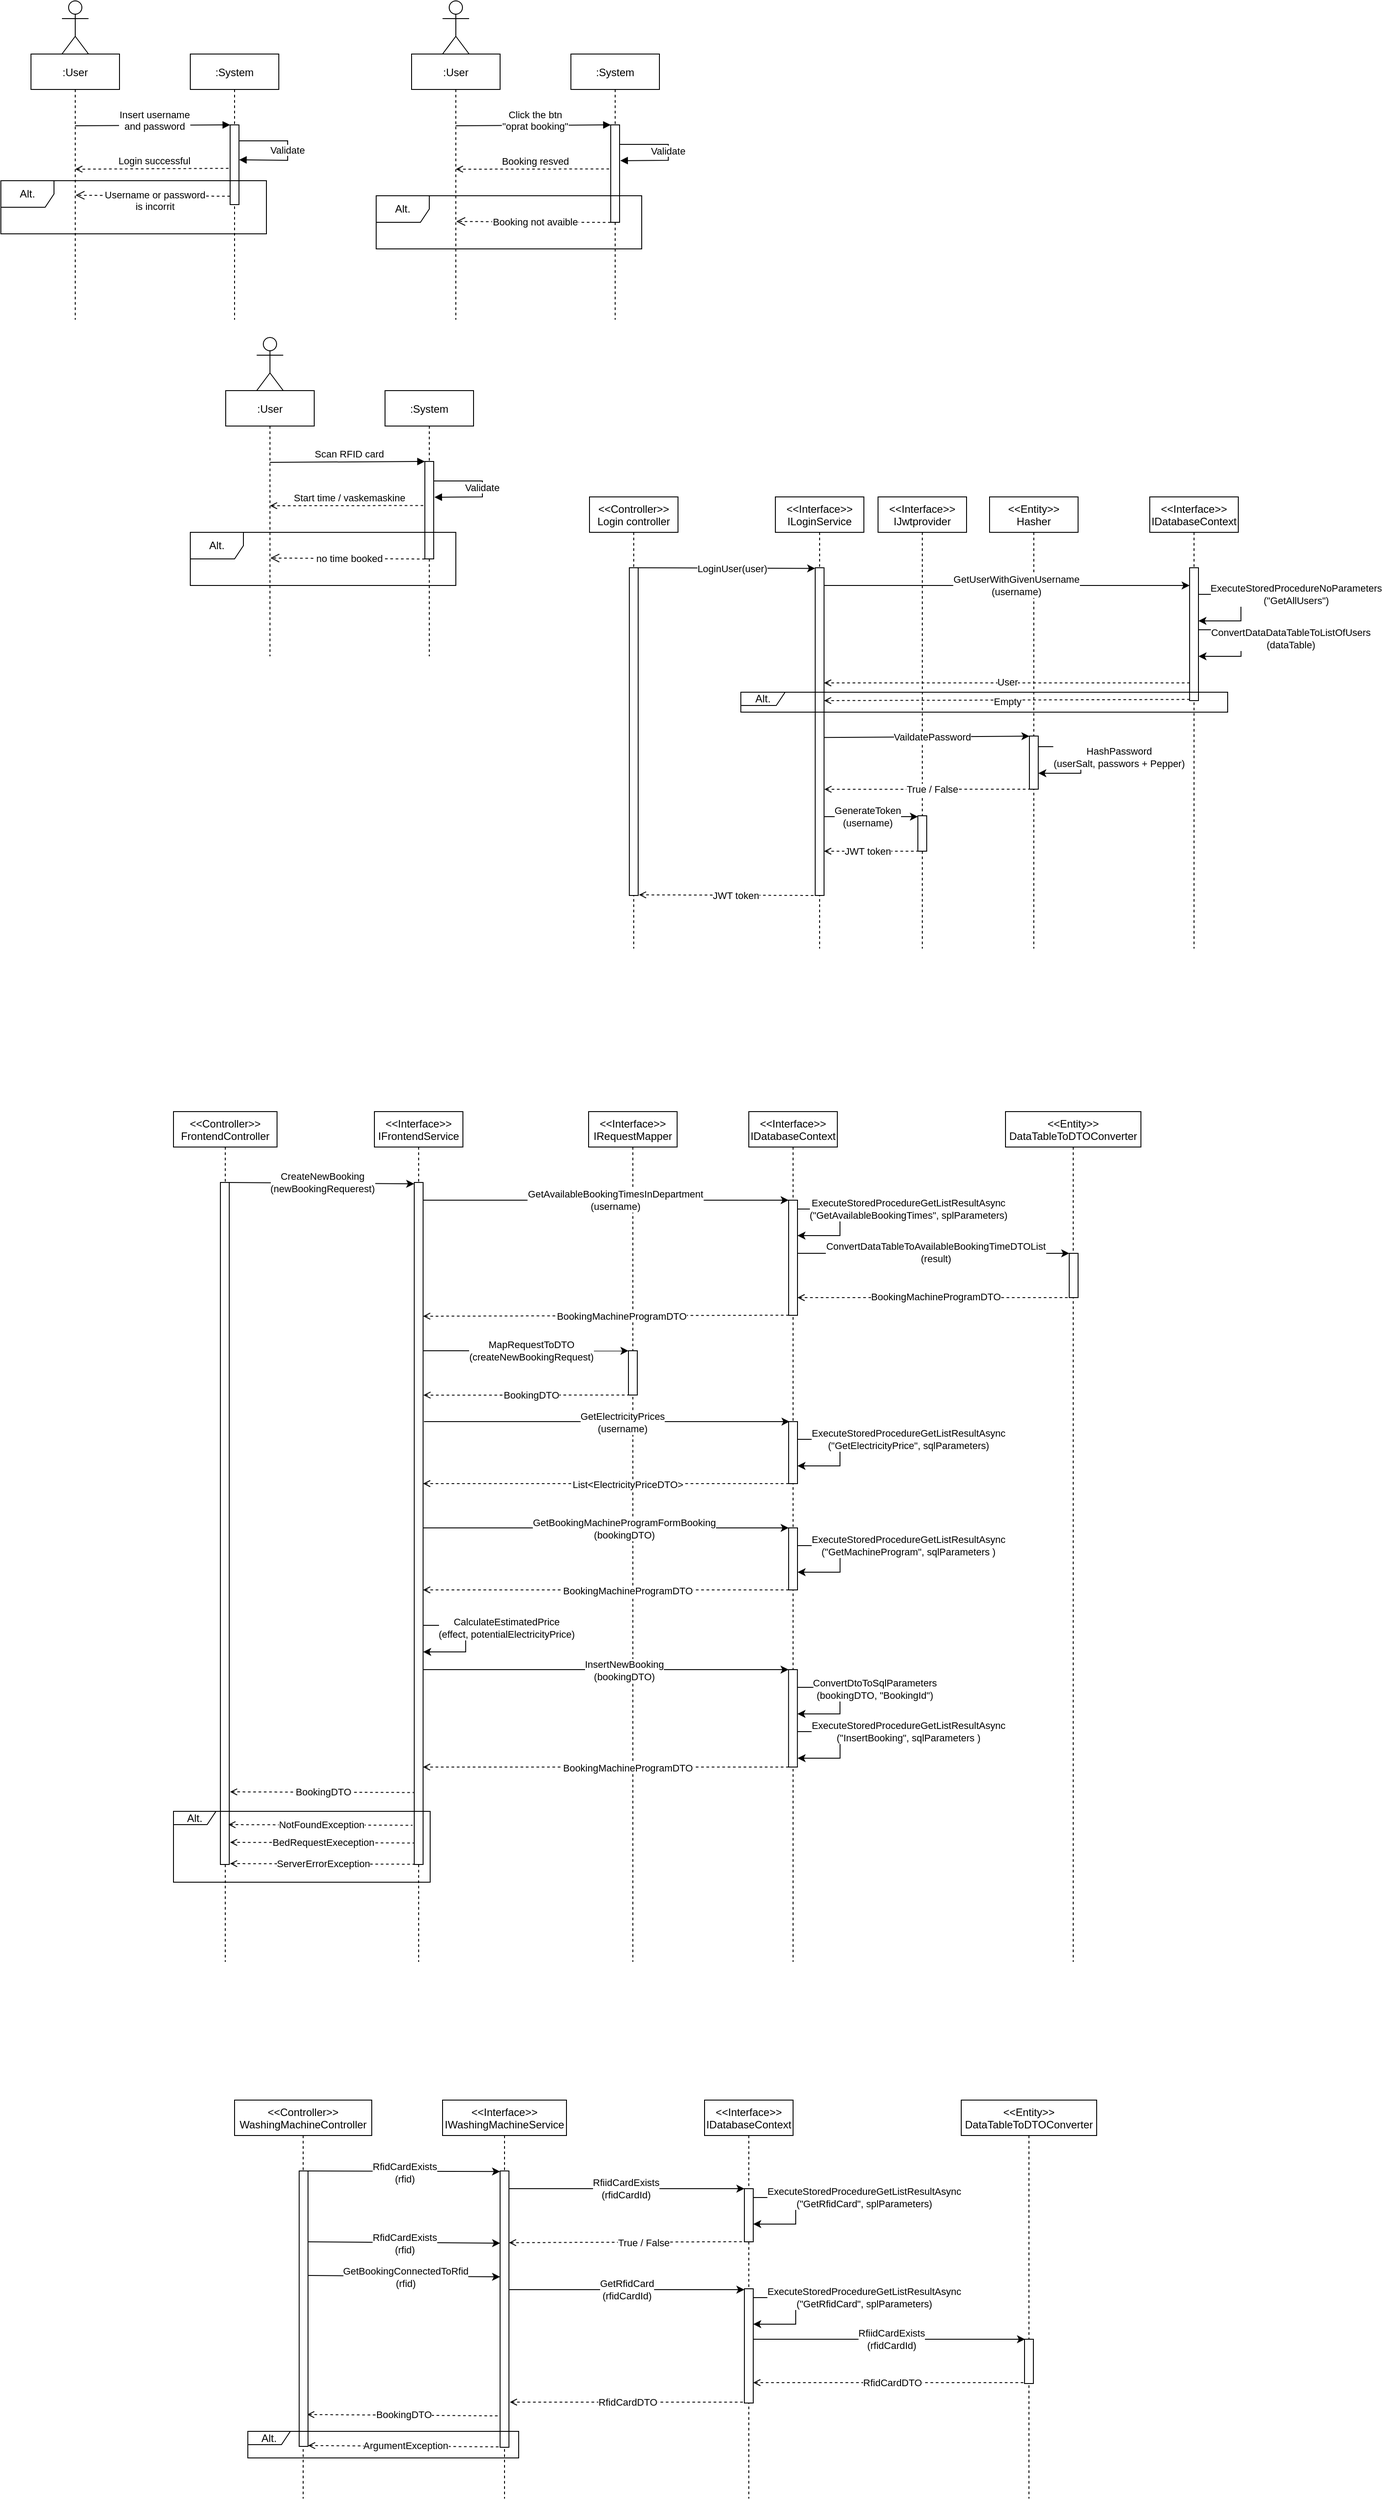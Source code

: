 <mxfile version="20.8.16" type="device"><diagram id="kgpKYQtTHZ0yAKxKKP6v" name="Page-1"><mxGraphModel dx="13827" dy="8033" grid="1" gridSize="10" guides="1" tooltips="1" connect="1" arrows="1" fold="1" page="1" pageScale="1" pageWidth="1654" pageHeight="1169" math="0" shadow="0"><root><mxCell id="0"/><mxCell id="1" parent="0"/><mxCell id="Wqs8DyaRIm2Q_rTAryH2-77" value="&lt;&lt;Interface&gt;&gt;&#10;IJwtprovider" style="shape=umlLifeline;perimeter=lifelinePerimeter;container=1;collapsible=0;recursiveResize=0;rounded=0;shadow=0;strokeWidth=1;" parent="1" vertex="1"><mxGeometry x="1077" y="580" width="100" height="510" as="geometry"/></mxCell><mxCell id="Wqs8DyaRIm2Q_rTAryH2-78" value="" style="points=[];perimeter=orthogonalPerimeter;rounded=0;shadow=0;strokeWidth=1;" parent="Wqs8DyaRIm2Q_rTAryH2-77" vertex="1"><mxGeometry x="45" y="360" width="10" height="40" as="geometry"/></mxCell><mxCell id="Wqs8DyaRIm2Q_rTAryH2-83" value="" style="endArrow=none;html=1;rounded=0;endFill=0;startArrow=open;startFill=0;strokeColor=default;dashed=1;" parent="Wqs8DyaRIm2Q_rTAryH2-77" edge="1"><mxGeometry width="50" height="50" relative="1" as="geometry"><mxPoint x="-61" y="400" as="sourcePoint"/><mxPoint x="45" y="400" as="targetPoint"/></mxGeometry></mxCell><mxCell id="Wqs8DyaRIm2Q_rTAryH2-84" value="JWT token" style="edgeLabel;html=1;align=center;verticalAlign=middle;resizable=0;points=[];" parent="Wqs8DyaRIm2Q_rTAryH2-83" vertex="1" connectable="0"><mxGeometry x="0.15" y="-1" relative="1" as="geometry"><mxPoint x="-12" y="-1" as="offset"/></mxGeometry></mxCell><mxCell id="Wqs8DyaRIm2Q_rTAryH2-63" value="&lt;&lt;Entity&gt;&gt;&#10;Hasher" style="shape=umlLifeline;perimeter=lifelinePerimeter;container=1;collapsible=0;recursiveResize=0;rounded=0;shadow=0;strokeWidth=1;" parent="1" vertex="1"><mxGeometry x="1203" y="580" width="100" height="510" as="geometry"/></mxCell><mxCell id="Wqs8DyaRIm2Q_rTAryH2-64" value="" style="points=[];perimeter=orthogonalPerimeter;rounded=0;shadow=0;strokeWidth=1;" parent="Wqs8DyaRIm2Q_rTAryH2-63" vertex="1"><mxGeometry x="45" y="270" width="10" height="60" as="geometry"/></mxCell><mxCell id="Wqs8DyaRIm2Q_rTAryH2-67" value="" style="endArrow=classic;html=1;rounded=0;exitX=0.182;exitY=0;exitDx=0;exitDy=0;exitPerimeter=0;" parent="Wqs8DyaRIm2Q_rTAryH2-63" edge="1"><mxGeometry width="50" height="50" relative="1" as="geometry"><mxPoint x="55" y="282.0" as="sourcePoint"/><mxPoint x="55.11" y="312.0" as="targetPoint"/><Array as="points"><mxPoint x="103.11" y="282"/><mxPoint x="103.11" y="312"/></Array></mxGeometry></mxCell><mxCell id="Wqs8DyaRIm2Q_rTAryH2-68" value="HashPassword&lt;br&gt;(userSalt, passwors + Pepper)" style="edgeLabel;html=1;align=center;verticalAlign=middle;resizable=0;points=[];" parent="Wqs8DyaRIm2Q_rTAryH2-67" vertex="1" connectable="0"><mxGeometry x="0.15" y="-1" relative="1" as="geometry"><mxPoint x="44" y="-13" as="offset"/></mxGeometry></mxCell><mxCell id="Wqs8DyaRIm2Q_rTAryH2-71" value="" style="endArrow=none;html=1;rounded=0;endFill=0;dashed=1;startArrow=open;startFill=0;exitX=1.036;exitY=0.676;exitDx=0;exitDy=0;exitPerimeter=0;" parent="Wqs8DyaRIm2Q_rTAryH2-63" source="Wqs8DyaRIm2Q_rTAryH2-37" edge="1"><mxGeometry width="50" height="50" relative="1" as="geometry"><mxPoint x="-181" y="330" as="sourcePoint"/><mxPoint x="45" y="330" as="targetPoint"/></mxGeometry></mxCell><mxCell id="Wqs8DyaRIm2Q_rTAryH2-72" value="True / False" style="edgeLabel;html=1;align=center;verticalAlign=middle;resizable=0;points=[];" parent="Wqs8DyaRIm2Q_rTAryH2-71" vertex="1" connectable="0"><mxGeometry x="0.15" y="-1" relative="1" as="geometry"><mxPoint x="-12" y="-1" as="offset"/></mxGeometry></mxCell><mxCell id="3nuBFxr9cyL0pnOWT2aG-1" value=":User" style="shape=umlLifeline;perimeter=lifelinePerimeter;container=1;collapsible=0;recursiveResize=0;rounded=0;shadow=0;strokeWidth=1;" parent="1" vertex="1"><mxGeometry x="120" y="80" width="100" height="300" as="geometry"/></mxCell><mxCell id="3nuBFxr9cyL0pnOWT2aG-5" value=":System" style="shape=umlLifeline;perimeter=lifelinePerimeter;container=1;collapsible=0;recursiveResize=0;rounded=0;shadow=0;strokeWidth=1;" parent="1" vertex="1"><mxGeometry x="300" y="80" width="100" height="300" as="geometry"/></mxCell><mxCell id="3nuBFxr9cyL0pnOWT2aG-6" value="" style="points=[];perimeter=orthogonalPerimeter;rounded=0;shadow=0;strokeWidth=1;" parent="3nuBFxr9cyL0pnOWT2aG-5" vertex="1"><mxGeometry x="45" y="80" width="10" height="90" as="geometry"/></mxCell><mxCell id="Wqs8DyaRIm2Q_rTAryH2-3" value="Validate" style="verticalAlign=bottom;endArrow=block;entryX=1.012;entryY=0.438;shadow=0;strokeWidth=1;exitX=1;exitY=0.2;exitDx=0;exitDy=0;exitPerimeter=0;align=center;entryDx=0;entryDy=0;entryPerimeter=0;rounded=0;" parent="3nuBFxr9cyL0pnOWT2aG-5" source="3nuBFxr9cyL0pnOWT2aG-6" target="3nuBFxr9cyL0pnOWT2aG-6" edge="1"><mxGeometry x="0.126" relative="1" as="geometry"><mxPoint x="70.0" y="101" as="sourcePoint"/><mxPoint x="245.2" y="100.0" as="targetPoint"/><mxPoint as="offset"/><Array as="points"><mxPoint x="110" y="98"/><mxPoint x="110" y="120"/></Array></mxGeometry></mxCell><mxCell id="3nuBFxr9cyL0pnOWT2aG-7" value="Username or password &#10;is incorrit" style="verticalAlign=bottom;endArrow=open;dashed=1;endSize=8;exitX=-0.011;exitY=1.008;shadow=0;strokeWidth=1;exitDx=0;exitDy=0;exitPerimeter=0;entryX=0.504;entryY=0.498;entryDx=0;entryDy=0;entryPerimeter=0;" parent="1" edge="1"><mxGeometry x="-0.029" y="21" relative="1" as="geometry"><mxPoint x="170.4" y="239.4" as="targetPoint"/><mxPoint x="344.89" y="240.56" as="sourcePoint"/><mxPoint as="offset"/></mxGeometry></mxCell><mxCell id="3nuBFxr9cyL0pnOWT2aG-8" value="Insert username &#10;and password" style="verticalAlign=bottom;endArrow=block;entryX=0;entryY=0;shadow=0;strokeWidth=1;exitX=0.498;exitY=0.27;exitDx=0;exitDy=0;exitPerimeter=0;align=center;" parent="1" edge="1"><mxGeometry x="0.029" y="-10" relative="1" as="geometry"><mxPoint x="169.8" y="161" as="sourcePoint"/><mxPoint x="345" y="160.0" as="targetPoint"/><mxPoint as="offset"/></mxGeometry></mxCell><mxCell id="3nuBFxr9cyL0pnOWT2aG-10" value="Login successful" style="verticalAlign=bottom;endArrow=none;dashed=1;endSize=8;shadow=0;strokeWidth=1;endFill=0;startArrow=open;startFill=0;entryX=-0.085;entryY=0.545;entryDx=0;entryDy=0;entryPerimeter=0;" parent="1" target="3nuBFxr9cyL0pnOWT2aG-6" edge="1"><mxGeometry x="0.029" relative="1" as="geometry"><mxPoint x="340" y="210" as="targetPoint"/><mxPoint x="170" y="210" as="sourcePoint"/><mxPoint as="offset"/></mxGeometry></mxCell><mxCell id="Wqs8DyaRIm2Q_rTAryH2-1" value="" style="shape=umlActor;verticalLabelPosition=bottom;verticalAlign=top;html=1;outlineConnect=0;" parent="1" vertex="1"><mxGeometry x="155" y="20" width="30" height="60" as="geometry"/></mxCell><mxCell id="Wqs8DyaRIm2Q_rTAryH2-6" value="Alt." style="shape=umlFrame;whiteSpace=wrap;html=1;" parent="1" vertex="1"><mxGeometry x="86" y="223" width="300" height="60" as="geometry"/></mxCell><mxCell id="Wqs8DyaRIm2Q_rTAryH2-8" value=":User" style="shape=umlLifeline;perimeter=lifelinePerimeter;container=1;collapsible=0;recursiveResize=0;rounded=0;shadow=0;strokeWidth=1;" parent="1" vertex="1"><mxGeometry x="550" y="80" width="100" height="300" as="geometry"/></mxCell><mxCell id="Wqs8DyaRIm2Q_rTAryH2-9" value=":System" style="shape=umlLifeline;perimeter=lifelinePerimeter;container=1;collapsible=0;recursiveResize=0;rounded=0;shadow=0;strokeWidth=1;" parent="1" vertex="1"><mxGeometry x="730" y="80" width="100" height="300" as="geometry"/></mxCell><mxCell id="Wqs8DyaRIm2Q_rTAryH2-10" value="" style="points=[];perimeter=orthogonalPerimeter;rounded=0;shadow=0;strokeWidth=1;" parent="Wqs8DyaRIm2Q_rTAryH2-9" vertex="1"><mxGeometry x="45" y="80" width="10" height="110" as="geometry"/></mxCell><mxCell id="Wqs8DyaRIm2Q_rTAryH2-11" value="Validate" style="verticalAlign=bottom;endArrow=block;entryX=1.08;entryY=0.367;shadow=0;strokeWidth=1;exitX=1;exitY=0.2;exitDx=0;exitDy=0;exitPerimeter=0;align=center;entryDx=0;entryDy=0;entryPerimeter=0;rounded=0;" parent="Wqs8DyaRIm2Q_rTAryH2-9" source="Wqs8DyaRIm2Q_rTAryH2-10" target="Wqs8DyaRIm2Q_rTAryH2-10" edge="1"><mxGeometry x="0.126" relative="1" as="geometry"><mxPoint x="70.0" y="101" as="sourcePoint"/><mxPoint x="245.2" y="100.0" as="targetPoint"/><mxPoint as="offset"/><Array as="points"><mxPoint x="110" y="102"/><mxPoint x="110" y="120"/></Array></mxGeometry></mxCell><mxCell id="Wqs8DyaRIm2Q_rTAryH2-12" value="Booking not avaible" style="verticalAlign=bottom;endArrow=open;dashed=1;endSize=8;exitX=-0.011;exitY=1.008;shadow=0;strokeWidth=1;exitDx=0;exitDy=0;exitPerimeter=0;entryX=0.504;entryY=0.498;entryDx=0;entryDy=0;entryPerimeter=0;" parent="Wqs8DyaRIm2Q_rTAryH2-9" edge="1"><mxGeometry x="-0.026" y="9" relative="1" as="geometry"><mxPoint x="-129.49" y="189" as="targetPoint"/><mxPoint x="45.0" y="190.16" as="sourcePoint"/><mxPoint as="offset"/></mxGeometry></mxCell><mxCell id="Wqs8DyaRIm2Q_rTAryH2-14" value="Click the btn&#10;&quot;oprat booking&quot;" style="verticalAlign=bottom;endArrow=block;entryX=0;entryY=0;shadow=0;strokeWidth=1;exitX=0.498;exitY=0.27;exitDx=0;exitDy=0;exitPerimeter=0;align=center;" parent="1" edge="1"><mxGeometry x="0.029" y="-10" relative="1" as="geometry"><mxPoint x="599.8" y="161" as="sourcePoint"/><mxPoint x="775" y="160" as="targetPoint"/><mxPoint as="offset"/></mxGeometry></mxCell><mxCell id="Wqs8DyaRIm2Q_rTAryH2-15" value="Booking resved" style="verticalAlign=bottom;endArrow=none;dashed=1;endSize=8;shadow=0;strokeWidth=1;endFill=0;startArrow=open;startFill=0;entryX=-0.022;entryY=0.452;entryDx=0;entryDy=0;entryPerimeter=0;" parent="1" target="Wqs8DyaRIm2Q_rTAryH2-10" edge="1"><mxGeometry x="0.029" relative="1" as="geometry"><mxPoint x="770" y="210" as="targetPoint"/><mxPoint x="600" y="210" as="sourcePoint"/><mxPoint as="offset"/></mxGeometry></mxCell><mxCell id="Wqs8DyaRIm2Q_rTAryH2-16" value="" style="shape=umlActor;verticalLabelPosition=bottom;verticalAlign=top;html=1;outlineConnect=0;" parent="1" vertex="1"><mxGeometry x="585" y="20" width="30" height="60" as="geometry"/></mxCell><mxCell id="Wqs8DyaRIm2Q_rTAryH2-17" value="Alt." style="shape=umlFrame;whiteSpace=wrap;html=1;" parent="1" vertex="1"><mxGeometry x="510" y="240" width="300" height="60" as="geometry"/></mxCell><mxCell id="Wqs8DyaRIm2Q_rTAryH2-18" value=":User" style="shape=umlLifeline;perimeter=lifelinePerimeter;container=1;collapsible=0;recursiveResize=0;rounded=0;shadow=0;strokeWidth=1;" parent="1" vertex="1"><mxGeometry x="340" y="460" width="100" height="300" as="geometry"/></mxCell><mxCell id="Wqs8DyaRIm2Q_rTAryH2-19" value=":System" style="shape=umlLifeline;perimeter=lifelinePerimeter;container=1;collapsible=0;recursiveResize=0;rounded=0;shadow=0;strokeWidth=1;" parent="1" vertex="1"><mxGeometry x="520" y="460" width="100" height="300" as="geometry"/></mxCell><mxCell id="Wqs8DyaRIm2Q_rTAryH2-20" value="" style="points=[];perimeter=orthogonalPerimeter;rounded=0;shadow=0;strokeWidth=1;" parent="Wqs8DyaRIm2Q_rTAryH2-19" vertex="1"><mxGeometry x="45" y="80" width="10" height="110" as="geometry"/></mxCell><mxCell id="Wqs8DyaRIm2Q_rTAryH2-21" value="Validate" style="verticalAlign=bottom;endArrow=block;entryX=1.08;entryY=0.367;shadow=0;strokeWidth=1;exitX=1;exitY=0.2;exitDx=0;exitDy=0;exitPerimeter=0;align=center;entryDx=0;entryDy=0;entryPerimeter=0;rounded=0;" parent="Wqs8DyaRIm2Q_rTAryH2-19" source="Wqs8DyaRIm2Q_rTAryH2-20" target="Wqs8DyaRIm2Q_rTAryH2-20" edge="1"><mxGeometry x="0.126" relative="1" as="geometry"><mxPoint x="70.0" y="101" as="sourcePoint"/><mxPoint x="245.2" y="100.0" as="targetPoint"/><mxPoint as="offset"/><Array as="points"><mxPoint x="110" y="102"/><mxPoint x="110" y="120"/></Array></mxGeometry></mxCell><mxCell id="Wqs8DyaRIm2Q_rTAryH2-22" value="no time booked" style="verticalAlign=bottom;endArrow=open;dashed=1;endSize=8;exitX=-0.011;exitY=1.008;shadow=0;strokeWidth=1;exitDx=0;exitDy=0;exitPerimeter=0;entryX=0.504;entryY=0.498;entryDx=0;entryDy=0;entryPerimeter=0;" parent="Wqs8DyaRIm2Q_rTAryH2-19" edge="1"><mxGeometry x="-0.026" y="9" relative="1" as="geometry"><mxPoint x="-129.49" y="189" as="targetPoint"/><mxPoint x="45.0" y="190.16" as="sourcePoint"/><mxPoint as="offset"/></mxGeometry></mxCell><mxCell id="Wqs8DyaRIm2Q_rTAryH2-23" value="Scan RFID card" style="verticalAlign=bottom;endArrow=block;entryX=0;entryY=0;shadow=0;strokeWidth=1;exitX=0.498;exitY=0.27;exitDx=0;exitDy=0;exitPerimeter=0;align=center;" parent="1" edge="1"><mxGeometry x="0.03" relative="1" as="geometry"><mxPoint x="389.8" y="541" as="sourcePoint"/><mxPoint x="565" y="540" as="targetPoint"/><mxPoint as="offset"/></mxGeometry></mxCell><mxCell id="Wqs8DyaRIm2Q_rTAryH2-24" value="Start time / vaskemaskine" style="verticalAlign=bottom;endArrow=none;dashed=1;endSize=8;shadow=0;strokeWidth=1;endFill=0;startArrow=open;startFill=0;entryX=-0.022;entryY=0.452;entryDx=0;entryDy=0;entryPerimeter=0;" parent="1" target="Wqs8DyaRIm2Q_rTAryH2-20" edge="1"><mxGeometry x="0.029" relative="1" as="geometry"><mxPoint x="560" y="590" as="targetPoint"/><mxPoint x="390" y="590" as="sourcePoint"/><mxPoint as="offset"/></mxGeometry></mxCell><mxCell id="Wqs8DyaRIm2Q_rTAryH2-25" value="" style="shape=umlActor;verticalLabelPosition=bottom;verticalAlign=top;html=1;outlineConnect=0;" parent="1" vertex="1"><mxGeometry x="375" y="400" width="30" height="60" as="geometry"/></mxCell><mxCell id="Wqs8DyaRIm2Q_rTAryH2-26" value="Alt." style="shape=umlFrame;whiteSpace=wrap;html=1;" parent="1" vertex="1"><mxGeometry x="300" y="620" width="300" height="60" as="geometry"/></mxCell><mxCell id="Wqs8DyaRIm2Q_rTAryH2-28" value="&lt;&lt;Controller&gt;&gt;&#10;Login controller" style="shape=umlLifeline;perimeter=lifelinePerimeter;container=1;collapsible=0;recursiveResize=0;rounded=0;shadow=0;strokeWidth=1;" parent="1" vertex="1"><mxGeometry x="751" y="580" width="100" height="510" as="geometry"/></mxCell><mxCell id="Wqs8DyaRIm2Q_rTAryH2-29" value="" style="points=[];perimeter=orthogonalPerimeter;rounded=0;shadow=0;strokeWidth=1;" parent="Wqs8DyaRIm2Q_rTAryH2-28" vertex="1"><mxGeometry x="45" y="80" width="10" height="370" as="geometry"/></mxCell><mxCell id="Wqs8DyaRIm2Q_rTAryH2-36" value="&lt;&lt;Interface&gt;&gt;&#10;ILoginService" style="shape=umlLifeline;perimeter=lifelinePerimeter;container=1;collapsible=0;recursiveResize=0;rounded=0;shadow=0;strokeWidth=1;" parent="1" vertex="1"><mxGeometry x="961" y="580" width="100" height="510" as="geometry"/></mxCell><mxCell id="Wqs8DyaRIm2Q_rTAryH2-37" value="" style="points=[];perimeter=orthogonalPerimeter;rounded=0;shadow=0;strokeWidth=1;" parent="Wqs8DyaRIm2Q_rTAryH2-36" vertex="1"><mxGeometry x="45" y="80" width="10" height="370" as="geometry"/></mxCell><mxCell id="Wqs8DyaRIm2Q_rTAryH2-51" value="" style="endArrow=classic;html=1;rounded=0;exitX=0.182;exitY=0;exitDx=0;exitDy=0;exitPerimeter=0;" parent="Wqs8DyaRIm2Q_rTAryH2-36" target="Wqs8DyaRIm2Q_rTAryH2-43" edge="1"><mxGeometry width="50" height="50" relative="1" as="geometry"><mxPoint x="55" y="100" as="sourcePoint"/><mxPoint x="232" y="100" as="targetPoint"/></mxGeometry></mxCell><mxCell id="Wqs8DyaRIm2Q_rTAryH2-52" value="GetUserWithGivenUsername&lt;br&gt;(username)" style="edgeLabel;html=1;align=center;verticalAlign=middle;resizable=0;points=[];" parent="Wqs8DyaRIm2Q_rTAryH2-51" vertex="1" connectable="0"><mxGeometry x="0.15" y="-1" relative="1" as="geometry"><mxPoint x="-21" y="-1" as="offset"/></mxGeometry></mxCell><mxCell id="Wqs8DyaRIm2Q_rTAryH2-79" value="" style="endArrow=classic;html=1;rounded=0;" parent="Wqs8DyaRIm2Q_rTAryH2-36" edge="1"><mxGeometry width="50" height="50" relative="1" as="geometry"><mxPoint x="55" y="361" as="sourcePoint"/><mxPoint x="161" y="361" as="targetPoint"/></mxGeometry></mxCell><mxCell id="Wqs8DyaRIm2Q_rTAryH2-80" value="GenerateToken&lt;br&gt;(username)" style="edgeLabel;html=1;align=center;verticalAlign=middle;resizable=0;points=[];" parent="Wqs8DyaRIm2Q_rTAryH2-79" vertex="1" connectable="0"><mxGeometry x="0.15" y="-1" relative="1" as="geometry"><mxPoint x="-12" y="-1" as="offset"/></mxGeometry></mxCell><mxCell id="Wqs8DyaRIm2Q_rTAryH2-74" value="" style="endArrow=none;html=1;rounded=0;entryX=-0.007;entryY=0.002;entryDx=0;entryDy=0;entryPerimeter=0;endFill=0;startArrow=open;startFill=0;dashed=1;exitX=1.089;exitY=0.998;exitDx=0;exitDy=0;exitPerimeter=0;" parent="Wqs8DyaRIm2Q_rTAryH2-36" source="Wqs8DyaRIm2Q_rTAryH2-29" edge="1"><mxGeometry width="50" height="50" relative="1" as="geometry"><mxPoint x="-67" y="450.42" as="sourcePoint"/><mxPoint x="45.0" y="450" as="targetPoint"/></mxGeometry></mxCell><mxCell id="Wqs8DyaRIm2Q_rTAryH2-75" value="JWT token" style="edgeLabel;html=1;align=center;verticalAlign=middle;resizable=0;points=[];" parent="Wqs8DyaRIm2Q_rTAryH2-74" vertex="1" connectable="0"><mxGeometry x="0.15" y="-1" relative="1" as="geometry"><mxPoint x="-6" y="-1" as="offset"/></mxGeometry></mxCell><mxCell id="Wqs8DyaRIm2Q_rTAryH2-42" value="&lt;&lt;Interface&gt;&gt;&#10;IDatabaseContext" style="shape=umlLifeline;perimeter=lifelinePerimeter;container=1;collapsible=0;recursiveResize=0;rounded=0;shadow=0;strokeWidth=1;" parent="1" vertex="1"><mxGeometry x="1384" y="580" width="100" height="510" as="geometry"/></mxCell><mxCell id="Wqs8DyaRIm2Q_rTAryH2-43" value="" style="points=[];perimeter=orthogonalPerimeter;rounded=0;shadow=0;strokeWidth=1;" parent="Wqs8DyaRIm2Q_rTAryH2-42" vertex="1"><mxGeometry x="45" y="80" width="10" height="150" as="geometry"/></mxCell><mxCell id="Wqs8DyaRIm2Q_rTAryH2-55" value="" style="endArrow=classic;html=1;rounded=0;exitX=0.182;exitY=0;exitDx=0;exitDy=0;exitPerimeter=0;" parent="Wqs8DyaRIm2Q_rTAryH2-42" edge="1"><mxGeometry width="50" height="50" relative="1" as="geometry"><mxPoint x="55.0" y="150" as="sourcePoint"/><mxPoint x="55.11" y="180" as="targetPoint"/><Array as="points"><mxPoint x="103.11" y="150"/><mxPoint x="103.11" y="180"/></Array></mxGeometry></mxCell><mxCell id="Wqs8DyaRIm2Q_rTAryH2-56" value="ConvertDataDataTableToListOfUsers&lt;br&gt;(dataTable)" style="edgeLabel;html=1;align=center;verticalAlign=middle;resizable=0;points=[];" parent="Wqs8DyaRIm2Q_rTAryH2-55" vertex="1" connectable="0"><mxGeometry x="0.15" y="-1" relative="1" as="geometry"><mxPoint x="57" y="-15" as="offset"/></mxGeometry></mxCell><mxCell id="Wqs8DyaRIm2Q_rTAryH2-57" value="" style="endArrow=none;html=1;rounded=0;startArrow=open;startFill=0;endFill=0;dashed=1;" parent="Wqs8DyaRIm2Q_rTAryH2-42" source="Wqs8DyaRIm2Q_rTAryH2-37" edge="1"><mxGeometry width="50" height="50" relative="1" as="geometry"><mxPoint x="-368" y="247" as="sourcePoint"/><mxPoint x="45" y="210" as="targetPoint"/></mxGeometry></mxCell><mxCell id="Wqs8DyaRIm2Q_rTAryH2-58" value="User" style="edgeLabel;html=1;align=center;verticalAlign=middle;resizable=0;points=[];" parent="Wqs8DyaRIm2Q_rTAryH2-57" vertex="1" connectable="0"><mxGeometry x="0.15" y="-1" relative="1" as="geometry"><mxPoint x="-31" y="-2" as="offset"/></mxGeometry></mxCell><mxCell id="Wqs8DyaRIm2Q_rTAryH2-49" value="" style="endArrow=classic;html=1;rounded=0;exitX=0.182;exitY=0;exitDx=0;exitDy=0;exitPerimeter=0;entryX=-0.007;entryY=0.002;entryDx=0;entryDy=0;entryPerimeter=0;" parent="1" source="Wqs8DyaRIm2Q_rTAryH2-29" target="Wqs8DyaRIm2Q_rTAryH2-37" edge="1"><mxGeometry width="50" height="50" relative="1" as="geometry"><mxPoint x="926.12" y="660.22" as="sourcePoint"/><mxPoint x="1062" y="660" as="targetPoint"/></mxGeometry></mxCell><mxCell id="Wqs8DyaRIm2Q_rTAryH2-50" value="LoginUser(user)" style="edgeLabel;html=1;align=center;verticalAlign=middle;resizable=0;points=[];" parent="Wqs8DyaRIm2Q_rTAryH2-49" vertex="1" connectable="0"><mxGeometry x="0.15" y="-1" relative="1" as="geometry"><mxPoint x="-6" y="-1" as="offset"/></mxGeometry></mxCell><mxCell id="Wqs8DyaRIm2Q_rTAryH2-53" value="" style="endArrow=classic;html=1;rounded=0;exitX=0.182;exitY=0;exitDx=0;exitDy=0;exitPerimeter=0;" parent="1" edge="1"><mxGeometry width="50" height="50" relative="1" as="geometry"><mxPoint x="1438.89" y="690" as="sourcePoint"/><mxPoint x="1439" y="720" as="targetPoint"/><Array as="points"><mxPoint x="1487" y="690"/><mxPoint x="1487" y="720"/></Array></mxGeometry></mxCell><mxCell id="Wqs8DyaRIm2Q_rTAryH2-54" value="ExecuteStoredProcedureNoParameters&lt;br&gt;(&quot;GetAllUsers&quot;)" style="edgeLabel;html=1;align=center;verticalAlign=middle;resizable=0;points=[];" parent="Wqs8DyaRIm2Q_rTAryH2-53" vertex="1" connectable="0"><mxGeometry x="0.15" y="-1" relative="1" as="geometry"><mxPoint x="63" y="-25" as="offset"/></mxGeometry></mxCell><mxCell id="Wqs8DyaRIm2Q_rTAryH2-59" value="" style="endArrow=none;html=1;rounded=0;startArrow=open;startFill=0;endFill=0;dashed=1;entryX=0.115;entryY=0.991;entryDx=0;entryDy=0;entryPerimeter=0;" parent="1" target="Wqs8DyaRIm2Q_rTAryH2-43" edge="1"><mxGeometry width="50" height="50" relative="1" as="geometry"><mxPoint x="1016" y="810" as="sourcePoint"/><mxPoint x="1254" y="809.0" as="targetPoint"/></mxGeometry></mxCell><mxCell id="Wqs8DyaRIm2Q_rTAryH2-61" value="Empty" style="edgeLabel;html=1;align=center;verticalAlign=middle;resizable=0;points=[];" parent="Wqs8DyaRIm2Q_rTAryH2-59" vertex="1" connectable="0"><mxGeometry x="-0.115" y="-1" relative="1" as="geometry"><mxPoint x="23" as="offset"/></mxGeometry></mxCell><mxCell id="Wqs8DyaRIm2Q_rTAryH2-69" value="" style="endArrow=classic;html=1;rounded=0;exitX=1;exitY=0.518;exitDx=0;exitDy=0;exitPerimeter=0;entryX=0;entryY=0.002;entryDx=0;entryDy=0;entryPerimeter=0;" parent="1" source="Wqs8DyaRIm2Q_rTAryH2-37" target="Wqs8DyaRIm2Q_rTAryH2-64" edge="1"><mxGeometry width="50" height="50" relative="1" as="geometry"><mxPoint x="1077" y="850" as="sourcePoint"/><mxPoint x="1217" y="850" as="targetPoint"/></mxGeometry></mxCell><mxCell id="Wqs8DyaRIm2Q_rTAryH2-70" value="VaildatePassword" style="edgeLabel;html=1;align=center;verticalAlign=middle;resizable=0;points=[];" parent="Wqs8DyaRIm2Q_rTAryH2-69" vertex="1" connectable="0"><mxGeometry x="0.15" y="-1" relative="1" as="geometry"><mxPoint x="-12" y="-1" as="offset"/></mxGeometry></mxCell><mxCell id="Wqs8DyaRIm2Q_rTAryH2-76" value="Alt." style="shape=umlFrame;whiteSpace=wrap;html=1;width=50;height=15;" parent="1" vertex="1"><mxGeometry x="922" y="800.5" width="550" height="22.5" as="geometry"/></mxCell><mxCell id="Wqs8DyaRIm2Q_rTAryH2-89" value="&lt;&lt;Interface&gt;&gt;&#10;IRequestMapper" style="shape=umlLifeline;perimeter=lifelinePerimeter;container=1;collapsible=0;recursiveResize=0;rounded=0;shadow=0;strokeWidth=1;" parent="1" vertex="1"><mxGeometry x="750" y="1274" width="100" height="960" as="geometry"/></mxCell><mxCell id="Wqs8DyaRIm2Q_rTAryH2-90" value="" style="points=[];perimeter=orthogonalPerimeter;rounded=0;shadow=0;strokeWidth=1;" parent="Wqs8DyaRIm2Q_rTAryH2-89" vertex="1"><mxGeometry x="45" y="270" width="10" height="50" as="geometry"/></mxCell><mxCell id="Wqs8DyaRIm2Q_rTAryH2-93" value="" style="endArrow=none;html=1;rounded=0;endFill=0;dashed=1;startArrow=open;startFill=0;exitX=1.036;exitY=0.676;exitDx=0;exitDy=0;exitPerimeter=0;" parent="Wqs8DyaRIm2Q_rTAryH2-89" edge="1"><mxGeometry width="50" height="50" relative="1" as="geometry"><mxPoint x="-186.64" y="320.12" as="sourcePoint"/><mxPoint x="45" y="320" as="targetPoint"/></mxGeometry></mxCell><mxCell id="Wqs8DyaRIm2Q_rTAryH2-94" value="BookingDTO" style="edgeLabel;html=1;align=center;verticalAlign=middle;resizable=0;points=[];" parent="Wqs8DyaRIm2Q_rTAryH2-93" vertex="1" connectable="0"><mxGeometry x="0.15" y="-1" relative="1" as="geometry"><mxPoint x="-12" y="-1" as="offset"/></mxGeometry></mxCell><mxCell id="Wqs8DyaRIm2Q_rTAryH2-95" value="FrontendController" style="shape=umlLifeline;perimeter=lifelinePerimeter;container=1;collapsible=0;recursiveResize=0;rounded=0;shadow=0;strokeWidth=1;" parent="1" vertex="1"><mxGeometry x="281" y="1274" width="117" height="510" as="geometry"/></mxCell><mxCell id="Wqs8DyaRIm2Q_rTAryH2-96" value="" style="points=[];perimeter=orthogonalPerimeter;rounded=0;shadow=0;strokeWidth=1;" parent="Wqs8DyaRIm2Q_rTAryH2-95" vertex="1"><mxGeometry x="53" y="80" width="10" height="370" as="geometry"/></mxCell><mxCell id="Wqs8DyaRIm2Q_rTAryH2-97" value="&lt;&lt;Interface&gt;&gt;&#10;IFrontendService" style="shape=umlLifeline;perimeter=lifelinePerimeter;container=1;collapsible=0;recursiveResize=0;rounded=0;shadow=0;strokeWidth=1;" parent="1" vertex="1"><mxGeometry x="508" y="1274" width="100" height="960" as="geometry"/></mxCell><mxCell id="Wqs8DyaRIm2Q_rTAryH2-98" value="" style="points=[];perimeter=orthogonalPerimeter;rounded=0;shadow=0;strokeWidth=1;" parent="Wqs8DyaRIm2Q_rTAryH2-97" vertex="1"><mxGeometry x="45" y="80" width="10" height="770" as="geometry"/></mxCell><mxCell id="Wqs8DyaRIm2Q_rTAryH2-99" value="" style="endArrow=classic;html=1;rounded=0;exitX=0.182;exitY=0;exitDx=0;exitDy=0;exitPerimeter=0;" parent="Wqs8DyaRIm2Q_rTAryH2-97" target="Wqs8DyaRIm2Q_rTAryH2-106" edge="1"><mxGeometry width="50" height="50" relative="1" as="geometry"><mxPoint x="55" y="100" as="sourcePoint"/><mxPoint x="232" y="100" as="targetPoint"/></mxGeometry></mxCell><mxCell id="Wqs8DyaRIm2Q_rTAryH2-100" value="GetAvailableBookingTimesInDepartment&lt;br&gt;(username)" style="edgeLabel;html=1;align=center;verticalAlign=middle;resizable=0;points=[];" parent="Wqs8DyaRIm2Q_rTAryH2-99" vertex="1" connectable="0"><mxGeometry x="0.15" y="-1" relative="1" as="geometry"><mxPoint x="-21" y="-1" as="offset"/></mxGeometry></mxCell><mxCell id="Wqs8DyaRIm2Q_rTAryH2-103" value="" style="endArrow=none;html=1;rounded=0;entryX=-0.007;entryY=0.002;entryDx=0;entryDy=0;entryPerimeter=0;endFill=0;startArrow=open;startFill=0;dashed=1;exitX=1.089;exitY=0.998;exitDx=0;exitDy=0;exitPerimeter=0;" parent="Wqs8DyaRIm2Q_rTAryH2-97" edge="1"><mxGeometry width="50" height="50" relative="1" as="geometry"><mxPoint x="-163.11" y="768.0" as="sourcePoint"/><mxPoint x="45.0" y="768.74" as="targetPoint"/></mxGeometry></mxCell><mxCell id="Wqs8DyaRIm2Q_rTAryH2-104" value="BookingDTO" style="edgeLabel;html=1;align=center;verticalAlign=middle;resizable=0;points=[];" parent="Wqs8DyaRIm2Q_rTAryH2-103" vertex="1" connectable="0"><mxGeometry x="0.15" y="-1" relative="1" as="geometry"><mxPoint x="-15" y="-2" as="offset"/></mxGeometry></mxCell><mxCell id="pjD1qDat9T3HSqiKc3jS-21" value="&lt;&lt;Controller&gt;&gt;&#10;FrontendController" style="shape=umlLifeline;perimeter=lifelinePerimeter;container=1;collapsible=0;recursiveResize=0;rounded=0;shadow=0;strokeWidth=1;" parent="Wqs8DyaRIm2Q_rTAryH2-97" vertex="1"><mxGeometry x="-227" width="117" height="960" as="geometry"/></mxCell><mxCell id="pjD1qDat9T3HSqiKc3jS-22" value="" style="points=[];perimeter=orthogonalPerimeter;rounded=0;shadow=0;strokeWidth=1;" parent="pjD1qDat9T3HSqiKc3jS-21" vertex="1"><mxGeometry x="53" y="80" width="10" height="770" as="geometry"/></mxCell><mxCell id="pjD1qDat9T3HSqiKc3jS-59" value="" style="endArrow=none;html=1;rounded=0;entryX=-0.007;entryY=0.002;entryDx=0;entryDy=0;entryPerimeter=0;endFill=0;startArrow=open;startFill=0;dashed=1;exitX=1.089;exitY=0.998;exitDx=0;exitDy=0;exitPerimeter=0;" parent="Wqs8DyaRIm2Q_rTAryH2-97" edge="1"><mxGeometry width="50" height="50" relative="1" as="geometry"><mxPoint x="-163.11" y="825" as="sourcePoint"/><mxPoint x="45.0" y="825.74" as="targetPoint"/></mxGeometry></mxCell><mxCell id="pjD1qDat9T3HSqiKc3jS-60" value="BedRequestExeception" style="edgeLabel;html=1;align=center;verticalAlign=middle;resizable=0;points=[];" parent="pjD1qDat9T3HSqiKc3jS-59" vertex="1" connectable="0"><mxGeometry x="0.15" y="-1" relative="1" as="geometry"><mxPoint x="-15" y="-2" as="offset"/></mxGeometry></mxCell><mxCell id="pjD1qDat9T3HSqiKc3jS-61" value="" style="endArrow=none;html=1;rounded=0;entryX=-0.007;entryY=0.002;entryDx=0;entryDy=0;entryPerimeter=0;endFill=0;startArrow=open;startFill=0;dashed=1;exitX=1.089;exitY=0.998;exitDx=0;exitDy=0;exitPerimeter=0;" parent="Wqs8DyaRIm2Q_rTAryH2-97" edge="1"><mxGeometry width="50" height="50" relative="1" as="geometry"><mxPoint x="-163.11" y="849" as="sourcePoint"/><mxPoint x="45.0" y="849.74" as="targetPoint"/></mxGeometry></mxCell><mxCell id="pjD1qDat9T3HSqiKc3jS-62" value="ServerErrorException" style="edgeLabel;html=1;align=center;verticalAlign=middle;resizable=0;points=[];" parent="pjD1qDat9T3HSqiKc3jS-61" vertex="1" connectable="0"><mxGeometry x="0.15" y="-1" relative="1" as="geometry"><mxPoint x="-15" y="-2" as="offset"/></mxGeometry></mxCell><mxCell id="Wqs8DyaRIm2Q_rTAryH2-105" value="&lt;&lt;Interface&gt;&gt;&#10;IDatabaseContext" style="shape=umlLifeline;perimeter=lifelinePerimeter;container=1;collapsible=0;recursiveResize=0;rounded=0;shadow=0;strokeWidth=1;" parent="1" vertex="1"><mxGeometry x="931" y="1274" width="100" height="960" as="geometry"/></mxCell><mxCell id="Wqs8DyaRIm2Q_rTAryH2-106" value="" style="points=[];perimeter=orthogonalPerimeter;rounded=0;shadow=0;strokeWidth=1;" parent="Wqs8DyaRIm2Q_rTAryH2-105" vertex="1"><mxGeometry x="45" y="100" width="10" height="130" as="geometry"/></mxCell><mxCell id="pjD1qDat9T3HSqiKc3jS-13" value="" style="points=[];perimeter=orthogonalPerimeter;rounded=0;shadow=0;strokeWidth=1;" parent="Wqs8DyaRIm2Q_rTAryH2-105" vertex="1"><mxGeometry x="45" y="350" width="10" height="70" as="geometry"/></mxCell><mxCell id="pjD1qDat9T3HSqiKc3jS-23" value="" style="points=[];perimeter=orthogonalPerimeter;rounded=0;shadow=0;strokeWidth=1;" parent="Wqs8DyaRIm2Q_rTAryH2-105" vertex="1"><mxGeometry x="45" y="470" width="10" height="70" as="geometry"/></mxCell><mxCell id="pjD1qDat9T3HSqiKc3jS-24" value="" style="endArrow=classic;html=1;rounded=0;exitX=0.182;exitY=0;exitDx=0;exitDy=0;exitPerimeter=0;" parent="Wqs8DyaRIm2Q_rTAryH2-105" edge="1"><mxGeometry width="50" height="50" relative="1" as="geometry"><mxPoint x="55.0" y="490" as="sourcePoint"/><mxPoint x="55.11" y="520" as="targetPoint"/><Array as="points"><mxPoint x="103.11" y="490"/><mxPoint x="103.11" y="520"/></Array></mxGeometry></mxCell><mxCell id="pjD1qDat9T3HSqiKc3jS-25" value="ExecuteStoredProcedureGetListResultAsync&lt;br&gt;(&quot;GetMachineProgram&quot;, sqlParameters )" style="edgeLabel;html=1;align=center;verticalAlign=middle;resizable=0;points=[];" parent="pjD1qDat9T3HSqiKc3jS-24" vertex="1" connectable="0"><mxGeometry x="0.15" y="-1" relative="1" as="geometry"><mxPoint x="78" y="-25" as="offset"/></mxGeometry></mxCell><mxCell id="pjD1qDat9T3HSqiKc3jS-32" value="" style="points=[];perimeter=orthogonalPerimeter;rounded=0;shadow=0;strokeWidth=1;" parent="Wqs8DyaRIm2Q_rTAryH2-105" vertex="1"><mxGeometry x="44.89" y="630" width="10" height="110" as="geometry"/></mxCell><mxCell id="pjD1qDat9T3HSqiKc3jS-33" value="" style="endArrow=classic;html=1;rounded=0;exitX=0.182;exitY=0;exitDx=0;exitDy=0;exitPerimeter=0;" parent="Wqs8DyaRIm2Q_rTAryH2-105" edge="1"><mxGeometry width="50" height="50" relative="1" as="geometry"><mxPoint x="54.89" y="650" as="sourcePoint"/><mxPoint x="55.0" y="680" as="targetPoint"/><Array as="points"><mxPoint x="103" y="650"/><mxPoint x="103" y="680"/></Array></mxGeometry></mxCell><mxCell id="pjD1qDat9T3HSqiKc3jS-34" value="ConvertDtoToSqlParameters&lt;br&gt;(bookingDTO, &quot;BookingId&quot;)" style="edgeLabel;html=1;align=center;verticalAlign=middle;resizable=0;points=[];" parent="pjD1qDat9T3HSqiKc3jS-33" vertex="1" connectable="0"><mxGeometry x="0.15" y="-1" relative="1" as="geometry"><mxPoint x="40" y="-23" as="offset"/></mxGeometry></mxCell><mxCell id="pjD1qDat9T3HSqiKc3jS-35" value="" style="endArrow=classic;html=1;rounded=0;exitX=0.182;exitY=0;exitDx=0;exitDy=0;exitPerimeter=0;" parent="Wqs8DyaRIm2Q_rTAryH2-105" edge="1"><mxGeometry width="50" height="50" relative="1" as="geometry"><mxPoint x="-368.11" y="630" as="sourcePoint"/><mxPoint x="44.89" y="630" as="targetPoint"/></mxGeometry></mxCell><mxCell id="pjD1qDat9T3HSqiKc3jS-36" value="InsertNewBooking&lt;br&gt;(bookingDTO)" style="edgeLabel;html=1;align=center;verticalAlign=middle;resizable=0;points=[];" parent="pjD1qDat9T3HSqiKc3jS-35" vertex="1" connectable="0"><mxGeometry x="0.15" y="-1" relative="1" as="geometry"><mxPoint x="-11" as="offset"/></mxGeometry></mxCell><mxCell id="pjD1qDat9T3HSqiKc3jS-37" value="" style="endArrow=none;html=1;rounded=0;exitX=0.182;exitY=0;exitDx=0;exitDy=0;exitPerimeter=0;endFill=0;startArrow=open;startFill=0;dashed=1;" parent="Wqs8DyaRIm2Q_rTAryH2-105" edge="1"><mxGeometry width="50" height="50" relative="1" as="geometry"><mxPoint x="-368.11" y="740" as="sourcePoint"/><mxPoint x="44.89" y="740" as="targetPoint"/></mxGeometry></mxCell><mxCell id="pjD1qDat9T3HSqiKc3jS-38" value="BookingMachineProgramDTO" style="edgeLabel;html=1;align=center;verticalAlign=middle;resizable=0;points=[];" parent="pjD1qDat9T3HSqiKc3jS-37" vertex="1" connectable="0"><mxGeometry x="0.15" y="-1" relative="1" as="geometry"><mxPoint x="-7" as="offset"/></mxGeometry></mxCell><mxCell id="pjD1qDat9T3HSqiKc3jS-39" value="" style="endArrow=classic;html=1;rounded=0;exitX=0.182;exitY=0;exitDx=0;exitDy=0;exitPerimeter=0;" parent="Wqs8DyaRIm2Q_rTAryH2-105" edge="1"><mxGeometry width="50" height="50" relative="1" as="geometry"><mxPoint x="55.0" y="700" as="sourcePoint"/><mxPoint x="55.11" y="730" as="targetPoint"/><Array as="points"><mxPoint x="103.11" y="700"/><mxPoint x="103.11" y="730"/></Array></mxGeometry></mxCell><mxCell id="pjD1qDat9T3HSqiKc3jS-40" value="ExecuteStoredProcedureGetListResultAsync&lt;br&gt;(&quot;InsertBooking&quot;, sqlParameters )" style="edgeLabel;html=1;align=center;verticalAlign=middle;resizable=0;points=[];" parent="pjD1qDat9T3HSqiKc3jS-39" vertex="1" connectable="0"><mxGeometry x="0.15" y="-1" relative="1" as="geometry"><mxPoint x="78" y="-25" as="offset"/></mxGeometry></mxCell><mxCell id="Wqs8DyaRIm2Q_rTAryH2-111" value="" style="endArrow=classic;html=1;rounded=0;exitX=0.182;exitY=0;exitDx=0;exitDy=0;exitPerimeter=0;entryX=-0.007;entryY=0.002;entryDx=0;entryDy=0;entryPerimeter=0;" parent="1" source="Wqs8DyaRIm2Q_rTAryH2-96" target="Wqs8DyaRIm2Q_rTAryH2-98" edge="1"><mxGeometry width="50" height="50" relative="1" as="geometry"><mxPoint x="473.12" y="1354.22" as="sourcePoint"/><mxPoint x="609" y="1354" as="targetPoint"/></mxGeometry></mxCell><mxCell id="Wqs8DyaRIm2Q_rTAryH2-112" value="CreateNewBooking&lt;br&gt;(newBookingRequerest)" style="edgeLabel;html=1;align=center;verticalAlign=middle;resizable=0;points=[];" parent="Wqs8DyaRIm2Q_rTAryH2-111" vertex="1" connectable="0"><mxGeometry x="0.15" y="-1" relative="1" as="geometry"><mxPoint x="-12" y="-2" as="offset"/></mxGeometry></mxCell><mxCell id="Wqs8DyaRIm2Q_rTAryH2-113" value="" style="endArrow=classic;html=1;rounded=0;exitX=0.182;exitY=0;exitDx=0;exitDy=0;exitPerimeter=0;" parent="1" edge="1"><mxGeometry width="50" height="50" relative="1" as="geometry"><mxPoint x="985.89" y="1384" as="sourcePoint"/><mxPoint x="986" y="1414" as="targetPoint"/><Array as="points"><mxPoint x="1034" y="1384"/><mxPoint x="1034" y="1414"/></Array></mxGeometry></mxCell><mxCell id="Wqs8DyaRIm2Q_rTAryH2-114" value="ExecuteStoredProcedureGetListResultAsync&lt;br&gt;(&quot;GetAvailableBookingTimes&quot;, splParameters)" style="edgeLabel;html=1;align=center;verticalAlign=middle;resizable=0;points=[];" parent="Wqs8DyaRIm2Q_rTAryH2-113" vertex="1" connectable="0"><mxGeometry x="0.15" y="-1" relative="1" as="geometry"><mxPoint x="78" y="-25" as="offset"/></mxGeometry></mxCell><mxCell id="Wqs8DyaRIm2Q_rTAryH2-115" value="" style="endArrow=none;html=1;rounded=0;startArrow=open;startFill=0;endFill=0;dashed=1;entryX=0.115;entryY=0.991;entryDx=0;entryDy=0;entryPerimeter=0;" parent="1" edge="1"><mxGeometry width="50" height="50" relative="1" as="geometry"><mxPoint x="563" y="1505" as="sourcePoint"/><mxPoint x="977.15" y="1503.83" as="targetPoint"/></mxGeometry></mxCell><mxCell id="Wqs8DyaRIm2Q_rTAryH2-116" value="BookingMachineProgramDTO" style="edgeLabel;html=1;align=center;verticalAlign=middle;resizable=0;points=[];" parent="Wqs8DyaRIm2Q_rTAryH2-115" vertex="1" connectable="0"><mxGeometry x="-0.115" y="-1" relative="1" as="geometry"><mxPoint x="40" y="-1" as="offset"/></mxGeometry></mxCell><mxCell id="Wqs8DyaRIm2Q_rTAryH2-117" value="" style="endArrow=classic;html=1;rounded=0;entryX=0;entryY=0.002;entryDx=0;entryDy=0;entryPerimeter=0;" parent="1" target="Wqs8DyaRIm2Q_rTAryH2-90" edge="1"><mxGeometry width="50" height="50" relative="1" as="geometry"><mxPoint x="563" y="1544" as="sourcePoint"/><mxPoint x="764" y="1544" as="targetPoint"/></mxGeometry></mxCell><mxCell id="Wqs8DyaRIm2Q_rTAryH2-118" value="MapRequestToDTO&lt;br&gt;(createNewBookingRequest)" style="edgeLabel;html=1;align=center;verticalAlign=middle;resizable=0;points=[];" parent="Wqs8DyaRIm2Q_rTAryH2-117" vertex="1" connectable="0"><mxGeometry x="0.15" y="-1" relative="1" as="geometry"><mxPoint x="-12" y="-1" as="offset"/></mxGeometry></mxCell><mxCell id="pjD1qDat9T3HSqiKc3jS-1" value="&lt;&lt;Entity&gt;&gt;&#10;DataTableToDTOConverter" style="shape=umlLifeline;perimeter=lifelinePerimeter;container=1;collapsible=0;recursiveResize=0;rounded=0;shadow=0;strokeWidth=1;" parent="1" vertex="1"><mxGeometry x="1221" y="1274" width="153" height="960" as="geometry"/></mxCell><mxCell id="pjD1qDat9T3HSqiKc3jS-2" value="" style="points=[];perimeter=orthogonalPerimeter;rounded=0;shadow=0;strokeWidth=1;" parent="pjD1qDat9T3HSqiKc3jS-1" vertex="1"><mxGeometry x="72" y="160" width="10" height="50" as="geometry"/></mxCell><mxCell id="pjD1qDat9T3HSqiKc3jS-10" value="" style="endArrow=none;html=1;rounded=0;exitX=0.182;exitY=0;exitDx=0;exitDy=0;exitPerimeter=0;endFill=0;startArrow=open;startFill=0;dashed=1;" parent="pjD1qDat9T3HSqiKc3jS-1" edge="1"><mxGeometry width="50" height="50" relative="1" as="geometry"><mxPoint x="-235" y="210" as="sourcePoint"/><mxPoint x="72" y="210" as="targetPoint"/></mxGeometry></mxCell><mxCell id="pjD1qDat9T3HSqiKc3jS-11" value="BookingMachineProgramDTO" style="edgeLabel;html=1;align=center;verticalAlign=middle;resizable=0;points=[];" parent="pjD1qDat9T3HSqiKc3jS-10" vertex="1" connectable="0"><mxGeometry x="0.15" y="-1" relative="1" as="geometry"><mxPoint x="-21" y="-2" as="offset"/></mxGeometry></mxCell><mxCell id="pjD1qDat9T3HSqiKc3jS-7" value="" style="endArrow=classic;html=1;rounded=0;exitX=0.182;exitY=0;exitDx=0;exitDy=0;exitPerimeter=0;" parent="1" edge="1"><mxGeometry width="50" height="50" relative="1" as="geometry"><mxPoint x="986" y="1434" as="sourcePoint"/><mxPoint x="1293" y="1434" as="targetPoint"/></mxGeometry></mxCell><mxCell id="pjD1qDat9T3HSqiKc3jS-8" value="ConvertDataTableToAvailableBookingTimeDTOList&lt;br&gt;(result)" style="edgeLabel;html=1;align=center;verticalAlign=middle;resizable=0;points=[];" parent="pjD1qDat9T3HSqiKc3jS-7" vertex="1" connectable="0"><mxGeometry x="0.15" y="-1" relative="1" as="geometry"><mxPoint x="-21" y="-2" as="offset"/></mxGeometry></mxCell><mxCell id="pjD1qDat9T3HSqiKc3jS-14" value="" style="endArrow=classic;html=1;rounded=0;exitX=0.182;exitY=0;exitDx=0;exitDy=0;exitPerimeter=0;" parent="1" edge="1"><mxGeometry width="50" height="50" relative="1" as="geometry"><mxPoint x="564" y="1624" as="sourcePoint"/><mxPoint x="977" y="1624" as="targetPoint"/></mxGeometry></mxCell><mxCell id="pjD1qDat9T3HSqiKc3jS-15" value="GetElectricityPrices&lt;br&gt;(username)" style="edgeLabel;html=1;align=center;verticalAlign=middle;resizable=0;points=[];" parent="pjD1qDat9T3HSqiKc3jS-14" vertex="1" connectable="0"><mxGeometry x="0.15" y="-1" relative="1" as="geometry"><mxPoint x="-14" as="offset"/></mxGeometry></mxCell><mxCell id="pjD1qDat9T3HSqiKc3jS-16" value="" style="endArrow=classic;html=1;rounded=0;exitX=0.182;exitY=0;exitDx=0;exitDy=0;exitPerimeter=0;" parent="1" edge="1"><mxGeometry width="50" height="50" relative="1" as="geometry"><mxPoint x="985.89" y="1644" as="sourcePoint"/><mxPoint x="986" y="1674" as="targetPoint"/><Array as="points"><mxPoint x="1034" y="1644"/><mxPoint x="1034" y="1674"/></Array></mxGeometry></mxCell><mxCell id="pjD1qDat9T3HSqiKc3jS-17" value="ExecuteStoredProcedureGetListResultAsync&lt;br&gt;(&quot;GetElectricityPrice&quot;, sqlParameters)" style="edgeLabel;html=1;align=center;verticalAlign=middle;resizable=0;points=[];" parent="pjD1qDat9T3HSqiKc3jS-16" vertex="1" connectable="0"><mxGeometry x="0.15" y="-1" relative="1" as="geometry"><mxPoint x="78" y="-25" as="offset"/></mxGeometry></mxCell><mxCell id="pjD1qDat9T3HSqiKc3jS-18" value="" style="endArrow=none;html=1;rounded=0;exitX=0.182;exitY=0;exitDx=0;exitDy=0;exitPerimeter=0;endFill=0;startArrow=open;startFill=0;dashed=1;" parent="1" edge="1"><mxGeometry width="50" height="50" relative="1" as="geometry"><mxPoint x="563" y="1694" as="sourcePoint"/><mxPoint x="976" y="1694" as="targetPoint"/></mxGeometry></mxCell><mxCell id="pjD1qDat9T3HSqiKc3jS-19" value="List&amp;lt;ElectricityPriceDTO&amp;gt;" style="edgeLabel;html=1;align=center;verticalAlign=middle;resizable=0;points=[];" parent="pjD1qDat9T3HSqiKc3jS-18" vertex="1" connectable="0"><mxGeometry x="0.15" y="-1" relative="1" as="geometry"><mxPoint x="-7" as="offset"/></mxGeometry></mxCell><mxCell id="pjD1qDat9T3HSqiKc3jS-26" value="" style="endArrow=classic;html=1;rounded=0;exitX=0.182;exitY=0;exitDx=0;exitDy=0;exitPerimeter=0;" parent="1" edge="1"><mxGeometry width="50" height="50" relative="1" as="geometry"><mxPoint x="563" y="1744" as="sourcePoint"/><mxPoint x="976" y="1744" as="targetPoint"/></mxGeometry></mxCell><mxCell id="pjD1qDat9T3HSqiKc3jS-27" value="GetBookingMachineProgramFormBooking&lt;br&gt;(bookingDTO)" style="edgeLabel;html=1;align=center;verticalAlign=middle;resizable=0;points=[];" parent="pjD1qDat9T3HSqiKc3jS-26" vertex="1" connectable="0"><mxGeometry x="0.15" y="-1" relative="1" as="geometry"><mxPoint x="-11" as="offset"/></mxGeometry></mxCell><mxCell id="pjD1qDat9T3HSqiKc3jS-28" value="" style="endArrow=none;html=1;rounded=0;exitX=0.182;exitY=0;exitDx=0;exitDy=0;exitPerimeter=0;endFill=0;startArrow=open;startFill=0;dashed=1;" parent="1" edge="1"><mxGeometry width="50" height="50" relative="1" as="geometry"><mxPoint x="563" y="1814" as="sourcePoint"/><mxPoint x="976" y="1814" as="targetPoint"/></mxGeometry></mxCell><mxCell id="pjD1qDat9T3HSqiKc3jS-29" value="BookingMachineProgramDTO" style="edgeLabel;html=1;align=center;verticalAlign=middle;resizable=0;points=[];" parent="pjD1qDat9T3HSqiKc3jS-28" vertex="1" connectable="0"><mxGeometry x="0.15" y="-1" relative="1" as="geometry"><mxPoint x="-7" as="offset"/></mxGeometry></mxCell><mxCell id="pjD1qDat9T3HSqiKc3jS-30" value="" style="endArrow=classic;html=1;rounded=0;exitX=0.182;exitY=0;exitDx=0;exitDy=0;exitPerimeter=0;" parent="1" edge="1"><mxGeometry width="50" height="50" relative="1" as="geometry"><mxPoint x="563.0" y="1854" as="sourcePoint"/><mxPoint x="563.11" y="1884" as="targetPoint"/><Array as="points"><mxPoint x="611.11" y="1854"/><mxPoint x="611.11" y="1884"/></Array></mxGeometry></mxCell><mxCell id="pjD1qDat9T3HSqiKc3jS-31" value="CalculateEstimatedPrice&lt;br&gt;(effect, potentialElectricityPrice)" style="edgeLabel;html=1;align=center;verticalAlign=middle;resizable=0;points=[];" parent="pjD1qDat9T3HSqiKc3jS-30" vertex="1" connectable="0"><mxGeometry x="0.15" y="-1" relative="1" as="geometry"><mxPoint x="47" y="-22" as="offset"/></mxGeometry></mxCell><mxCell id="pjD1qDat9T3HSqiKc3jS-41" value="" style="endArrow=none;html=1;rounded=0;entryX=-0.007;entryY=0.002;entryDx=0;entryDy=0;entryPerimeter=0;endFill=0;startArrow=open;startFill=0;dashed=1;exitX=1.089;exitY=0.998;exitDx=0;exitDy=0;exitPerimeter=0;" parent="1" edge="1"><mxGeometry width="50" height="50" relative="1" as="geometry"><mxPoint x="342.95" y="2079" as="sourcePoint"/><mxPoint x="551.06" y="2079.74" as="targetPoint"/></mxGeometry></mxCell><mxCell id="pjD1qDat9T3HSqiKc3jS-42" value="NotFoundException" style="edgeLabel;html=1;align=center;verticalAlign=middle;resizable=0;points=[];" parent="pjD1qDat9T3HSqiKc3jS-41" vertex="1" connectable="0"><mxGeometry x="0.15" y="-1" relative="1" as="geometry"><mxPoint x="-15" y="-2" as="offset"/></mxGeometry></mxCell><mxCell id="pjD1qDat9T3HSqiKc3jS-63" value="Alt." style="shape=umlFrame;whiteSpace=wrap;html=1;width=48;height=15;" parent="1" vertex="1"><mxGeometry x="281" y="2064" width="290" height="80" as="geometry"/></mxCell><mxCell id="pjD1qDat9T3HSqiKc3jS-71" value="&lt;&lt;Interface&gt;&gt;&#10;IWashingMachineService" style="shape=umlLifeline;perimeter=lifelinePerimeter;container=1;collapsible=0;recursiveResize=0;rounded=0;shadow=0;strokeWidth=1;" parent="1" vertex="1"><mxGeometry x="585" y="2390" width="140" height="450" as="geometry"/></mxCell><mxCell id="pjD1qDat9T3HSqiKc3jS-72" value="" style="points=[];perimeter=orthogonalPerimeter;rounded=0;shadow=0;strokeWidth=1;" parent="pjD1qDat9T3HSqiKc3jS-71" vertex="1"><mxGeometry x="65" y="80" width="10" height="312" as="geometry"/></mxCell><mxCell id="pjD1qDat9T3HSqiKc3jS-73" value="" style="endArrow=classic;html=1;rounded=0;exitX=0.182;exitY=0;exitDx=0;exitDy=0;exitPerimeter=0;" parent="pjD1qDat9T3HSqiKc3jS-71" target="pjD1qDat9T3HSqiKc3jS-84" edge="1"><mxGeometry width="50" height="50" relative="1" as="geometry"><mxPoint x="75" y="100" as="sourcePoint"/><mxPoint x="232" y="100" as="targetPoint"/></mxGeometry></mxCell><mxCell id="pjD1qDat9T3HSqiKc3jS-74" value="RfiidCardExists&lt;br&gt;(rfidCardId)" style="edgeLabel;html=1;align=center;verticalAlign=middle;resizable=0;points=[];" parent="pjD1qDat9T3HSqiKc3jS-73" vertex="1" connectable="0"><mxGeometry x="0.15" y="-1" relative="1" as="geometry"><mxPoint x="-21" y="-1" as="offset"/></mxGeometry></mxCell><mxCell id="pjD1qDat9T3HSqiKc3jS-102" value="" style="endArrow=none;html=1;rounded=0;startArrow=open;startFill=0;endFill=0;dashed=1;entryX=0.115;entryY=0.991;entryDx=0;entryDy=0;entryPerimeter=0;" parent="pjD1qDat9T3HSqiKc3jS-71" edge="1"><mxGeometry width="50" height="50" relative="1" as="geometry"><mxPoint x="75" y="161" as="sourcePoint"/><mxPoint x="342" y="159.83" as="targetPoint"/></mxGeometry></mxCell><mxCell id="pjD1qDat9T3HSqiKc3jS-103" value="True / False" style="edgeLabel;html=1;align=center;verticalAlign=middle;resizable=0;points=[];" parent="pjD1qDat9T3HSqiKc3jS-102" vertex="1" connectable="0"><mxGeometry x="-0.115" y="-1" relative="1" as="geometry"><mxPoint x="34" y="-1" as="offset"/></mxGeometry></mxCell><mxCell id="pjD1qDat9T3HSqiKc3jS-148" value="" style="endArrow=none;html=1;rounded=0;exitX=0.182;exitY=0;exitDx=0;exitDy=0;exitPerimeter=0;entryX=-0.007;entryY=0.002;entryDx=0;entryDy=0;entryPerimeter=0;dashed=1;endFill=0;startArrow=open;startFill=0;" parent="pjD1qDat9T3HSqiKc3jS-71" edge="1"><mxGeometry width="50" height="50" relative="1" as="geometry"><mxPoint x="-153.0" y="355" as="sourcePoint"/><mxPoint x="64.11" y="356.54" as="targetPoint"/></mxGeometry></mxCell><mxCell id="pjD1qDat9T3HSqiKc3jS-149" value="BookingDTO" style="edgeLabel;html=1;align=center;verticalAlign=middle;resizable=0;points=[];" parent="pjD1qDat9T3HSqiKc3jS-148" vertex="1" connectable="0"><mxGeometry x="0.15" y="-1" relative="1" as="geometry"><mxPoint x="-16" y="-2" as="offset"/></mxGeometry></mxCell><mxCell id="pjD1qDat9T3HSqiKc3jS-150" value="" style="endArrow=none;html=1;rounded=0;exitX=0.182;exitY=0;exitDx=0;exitDy=0;exitPerimeter=0;entryX=-0.007;entryY=0.002;entryDx=0;entryDy=0;entryPerimeter=0;dashed=1;endFill=0;startArrow=open;startFill=0;" parent="pjD1qDat9T3HSqiKc3jS-71" edge="1"><mxGeometry width="50" height="50" relative="1" as="geometry"><mxPoint x="-152" y="390" as="sourcePoint"/><mxPoint x="66.0" y="391.54" as="targetPoint"/></mxGeometry></mxCell><mxCell id="pjD1qDat9T3HSqiKc3jS-151" value="ArgumentException" style="edgeLabel;html=1;align=center;verticalAlign=middle;resizable=0;points=[];" parent="pjD1qDat9T3HSqiKc3jS-150" vertex="1" connectable="0"><mxGeometry x="0.15" y="-1" relative="1" as="geometry"><mxPoint x="-16" y="-2" as="offset"/></mxGeometry></mxCell><mxCell id="pjD1qDat9T3HSqiKc3jS-152" value="" style="endArrow=classic;html=1;rounded=0;exitX=0.182;exitY=0;exitDx=0;exitDy=0;exitPerimeter=0;entryX=-0.007;entryY=0.002;entryDx=0;entryDy=0;entryPerimeter=0;" parent="pjD1qDat9T3HSqiKc3jS-71" edge="1"><mxGeometry width="50" height="50" relative="1" as="geometry"><mxPoint x="-154.11" y="160" as="sourcePoint"/><mxPoint x="65.0" y="161.54" as="targetPoint"/></mxGeometry></mxCell><mxCell id="pjD1qDat9T3HSqiKc3jS-153" value="RfidCardExists&lt;br&gt;(rfid)" style="edgeLabel;html=1;align=center;verticalAlign=middle;resizable=0;points=[];" parent="pjD1qDat9T3HSqiKc3jS-152" vertex="1" connectable="0"><mxGeometry x="0.15" y="-1" relative="1" as="geometry"><mxPoint x="-15" as="offset"/></mxGeometry></mxCell><mxCell id="pjD1qDat9T3HSqiKc3jS-83" value="&lt;&lt;Interface&gt;&gt;&#10;IDatabaseContext" style="shape=umlLifeline;perimeter=lifelinePerimeter;container=1;collapsible=0;recursiveResize=0;rounded=0;shadow=0;strokeWidth=1;" parent="1" vertex="1"><mxGeometry x="881" y="2390" width="100" height="450" as="geometry"/></mxCell><mxCell id="pjD1qDat9T3HSqiKc3jS-84" value="" style="points=[];perimeter=orthogonalPerimeter;rounded=0;shadow=0;strokeWidth=1;" parent="pjD1qDat9T3HSqiKc3jS-83" vertex="1"><mxGeometry x="45" y="100" width="10" height="60" as="geometry"/></mxCell><mxCell id="pjD1qDat9T3HSqiKc3jS-98" value="" style="endArrow=classic;html=1;rounded=0;exitX=0.182;exitY=0;exitDx=0;exitDy=0;exitPerimeter=0;entryX=-0.007;entryY=0.002;entryDx=0;entryDy=0;entryPerimeter=0;" parent="1" target="pjD1qDat9T3HSqiKc3jS-72" edge="1"><mxGeometry width="50" height="50" relative="1" as="geometry"><mxPoint x="430.82" y="2470" as="sourcePoint"/><mxPoint x="704" y="2470" as="targetPoint"/></mxGeometry></mxCell><mxCell id="pjD1qDat9T3HSqiKc3jS-99" value="RfidCardExists&lt;br&gt;(rfid)" style="edgeLabel;html=1;align=center;verticalAlign=middle;resizable=0;points=[];" parent="pjD1qDat9T3HSqiKc3jS-98" vertex="1" connectable="0"><mxGeometry x="0.15" y="-1" relative="1" as="geometry"><mxPoint x="-15" as="offset"/></mxGeometry></mxCell><mxCell id="pjD1qDat9T3HSqiKc3jS-100" value="" style="endArrow=classic;html=1;rounded=0;exitX=0.182;exitY=0;exitDx=0;exitDy=0;exitPerimeter=0;" parent="1" edge="1"><mxGeometry width="50" height="50" relative="1" as="geometry"><mxPoint x="935.89" y="2500" as="sourcePoint"/><mxPoint x="936" y="2530" as="targetPoint"/><Array as="points"><mxPoint x="984" y="2500"/><mxPoint x="984" y="2530"/></Array></mxGeometry></mxCell><mxCell id="pjD1qDat9T3HSqiKc3jS-101" value="ExecuteStoredProcedureGetListResultAsync&lt;br&gt;(&quot;GetRfidCard&quot;, splParameters)" style="edgeLabel;html=1;align=center;verticalAlign=middle;resizable=0;points=[];" parent="pjD1qDat9T3HSqiKc3jS-100" vertex="1" connectable="0"><mxGeometry x="0.15" y="-1" relative="1" as="geometry"><mxPoint x="78" y="-25" as="offset"/></mxGeometry></mxCell><mxCell id="pjD1qDat9T3HSqiKc3jS-77" value="&lt;&lt;Controller&gt;&gt;&#10;WashingMachineController" style="shape=umlLifeline;perimeter=lifelinePerimeter;container=1;collapsible=0;recursiveResize=0;rounded=0;shadow=0;strokeWidth=1;" parent="1" vertex="1"><mxGeometry x="350" y="2390" width="155" height="450" as="geometry"/></mxCell><mxCell id="pjD1qDat9T3HSqiKc3jS-78" value="" style="points=[];perimeter=orthogonalPerimeter;rounded=0;shadow=0;strokeWidth=1;" parent="pjD1qDat9T3HSqiKc3jS-77" vertex="1"><mxGeometry x="73" y="80" width="10" height="311" as="geometry"/></mxCell><mxCell id="pjD1qDat9T3HSqiKc3jS-127" value="" style="endArrow=classic;html=1;rounded=0;exitX=0.182;exitY=0;exitDx=0;exitDy=0;exitPerimeter=0;" parent="1" edge="1"><mxGeometry width="50" height="50" relative="1" as="geometry"><mxPoint x="660" y="2604" as="sourcePoint"/><mxPoint x="926" y="2604" as="targetPoint"/></mxGeometry></mxCell><mxCell id="pjD1qDat9T3HSqiKc3jS-128" value="GetRfidCard&lt;br&gt;(rfidCardId)" style="edgeLabel;html=1;align=center;verticalAlign=middle;resizable=0;points=[];" parent="pjD1qDat9T3HSqiKc3jS-127" vertex="1" connectable="0"><mxGeometry x="0.15" y="-1" relative="1" as="geometry"><mxPoint x="-20" y="-1" as="offset"/></mxGeometry></mxCell><mxCell id="pjD1qDat9T3HSqiKc3jS-129" value="" style="points=[];perimeter=orthogonalPerimeter;rounded=0;shadow=0;strokeWidth=1;" parent="1" vertex="1"><mxGeometry x="926" y="2603" width="10" height="129" as="geometry"/></mxCell><mxCell id="pjD1qDat9T3HSqiKc3jS-130" value="" style="endArrow=classic;html=1;rounded=0;exitX=0.182;exitY=0;exitDx=0;exitDy=0;exitPerimeter=0;" parent="1" edge="1"><mxGeometry width="50" height="50" relative="1" as="geometry"><mxPoint x="935.89" y="2613" as="sourcePoint"/><mxPoint x="936" y="2643" as="targetPoint"/><Array as="points"><mxPoint x="984" y="2613"/><mxPoint x="984" y="2643"/></Array></mxGeometry></mxCell><mxCell id="pjD1qDat9T3HSqiKc3jS-131" value="ExecuteStoredProcedureGetListResultAsync&lt;br&gt;(&quot;GetRfidCard&quot;, splParameters)" style="edgeLabel;html=1;align=center;verticalAlign=middle;resizable=0;points=[];" parent="pjD1qDat9T3HSqiKc3jS-130" vertex="1" connectable="0"><mxGeometry x="0.15" y="-1" relative="1" as="geometry"><mxPoint x="78" y="-25" as="offset"/></mxGeometry></mxCell><mxCell id="pjD1qDat9T3HSqiKc3jS-134" value="" style="endArrow=classic;html=1;rounded=0;exitX=0.182;exitY=0;exitDx=0;exitDy=0;exitPerimeter=0;entryX=-0.007;entryY=0.002;entryDx=0;entryDy=0;entryPerimeter=0;" parent="1" edge="1"><mxGeometry width="50" height="50" relative="1" as="geometry"><mxPoint x="432.82" y="2588" as="sourcePoint"/><mxPoint x="649.93" y="2589.54" as="targetPoint"/></mxGeometry></mxCell><mxCell id="pjD1qDat9T3HSqiKc3jS-135" value="GetBookingConnectedToRfid&lt;br style=&quot;border-color: var(--border-color);&quot;&gt;(rfid)" style="edgeLabel;html=1;align=center;verticalAlign=middle;resizable=0;points=[];" parent="pjD1qDat9T3HSqiKc3jS-134" vertex="1" connectable="0"><mxGeometry x="0.15" y="-1" relative="1" as="geometry"><mxPoint x="-15" as="offset"/></mxGeometry></mxCell><mxCell id="pjD1qDat9T3HSqiKc3jS-136" value="&lt;&lt;Entity&gt;&gt;&#10;DataTableToDTOConverter" style="shape=umlLifeline;perimeter=lifelinePerimeter;container=1;collapsible=0;recursiveResize=0;rounded=0;shadow=0;strokeWidth=1;" parent="1" vertex="1"><mxGeometry x="1171" y="2390" width="153" height="450" as="geometry"/></mxCell><mxCell id="pjD1qDat9T3HSqiKc3jS-137" value="" style="points=[];perimeter=orthogonalPerimeter;rounded=0;shadow=0;strokeWidth=1;" parent="pjD1qDat9T3HSqiKc3jS-136" vertex="1"><mxGeometry x="71.5" y="270" width="10" height="50" as="geometry"/></mxCell><mxCell id="pjD1qDat9T3HSqiKc3jS-140" value="" style="endArrow=classic;html=1;rounded=0;exitX=0.182;exitY=0;exitDx=0;exitDy=0;exitPerimeter=0;" parent="1" edge="1"><mxGeometry width="50" height="50" relative="1" as="geometry"><mxPoint x="936" y="2660" as="sourcePoint"/><mxPoint x="1243" y="2660" as="targetPoint"/></mxGeometry></mxCell><mxCell id="pjD1qDat9T3HSqiKc3jS-141" value="RfiidCardExists&lt;br&gt;(rfidCardId)" style="edgeLabel;html=1;align=center;verticalAlign=middle;resizable=0;points=[];" parent="pjD1qDat9T3HSqiKc3jS-140" vertex="1" connectable="0"><mxGeometry x="0.15" y="-1" relative="1" as="geometry"><mxPoint x="-21" y="-1" as="offset"/></mxGeometry></mxCell><mxCell id="pjD1qDat9T3HSqiKc3jS-142" value="" style="endArrow=none;html=1;rounded=0;exitX=0.182;exitY=0;exitDx=0;exitDy=0;exitPerimeter=0;endFill=0;startArrow=open;startFill=0;dashed=1;" parent="1" edge="1"><mxGeometry width="50" height="50" relative="1" as="geometry"><mxPoint x="936" y="2709" as="sourcePoint"/><mxPoint x="1243" y="2709" as="targetPoint"/></mxGeometry></mxCell><mxCell id="pjD1qDat9T3HSqiKc3jS-143" value="RfidCardDTO" style="edgeLabel;html=1;align=center;verticalAlign=middle;resizable=0;points=[];" parent="pjD1qDat9T3HSqiKc3jS-142" vertex="1" connectable="0"><mxGeometry x="0.15" y="-1" relative="1" as="geometry"><mxPoint x="-20" y="-1" as="offset"/></mxGeometry></mxCell><mxCell id="pjD1qDat9T3HSqiKc3jS-145" value="" style="endArrow=none;html=1;rounded=0;exitX=0.182;exitY=0;exitDx=0;exitDy=0;exitPerimeter=0;endFill=0;startArrow=open;startFill=0;dashed=1;" parent="1" edge="1"><mxGeometry width="50" height="50" relative="1" as="geometry"><mxPoint x="661" y="2731" as="sourcePoint"/><mxPoint x="926" y="2731" as="targetPoint"/></mxGeometry></mxCell><mxCell id="pjD1qDat9T3HSqiKc3jS-146" value="RfidCardDTO" style="edgeLabel;html=1;align=center;verticalAlign=middle;resizable=0;points=[];" parent="pjD1qDat9T3HSqiKc3jS-145" vertex="1" connectable="0"><mxGeometry x="0.15" y="-1" relative="1" as="geometry"><mxPoint x="-20" y="-1" as="offset"/></mxGeometry></mxCell><mxCell id="pjD1qDat9T3HSqiKc3jS-154" value="Alt." style="shape=umlFrame;whiteSpace=wrap;html=1;width=48;height=15;" parent="1" vertex="1"><mxGeometry x="365" y="2764" width="306" height="30" as="geometry"/></mxCell></root></mxGraphModel></diagram></mxfile>
